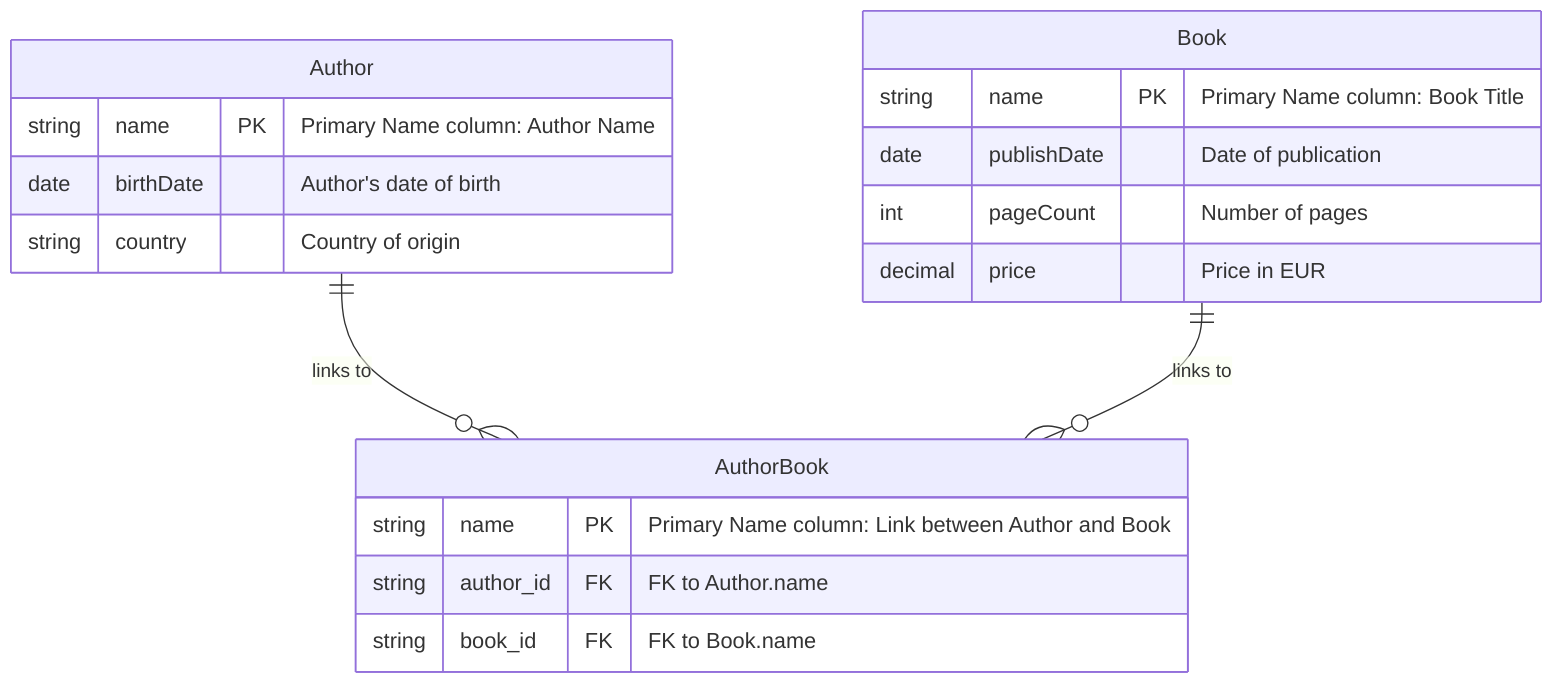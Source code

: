 erDiagram
    Author {
        string name PK "Primary Name column: Author Name"
        date birthDate "Author's date of birth"
        string country "Country of origin"
    }

    Book {
        string name PK "Primary Name column: Book Title"
        date publishDate "Date of publication"
        int pageCount "Number of pages"
        decimal price "Price in EUR"
    }

    AuthorBook {
        string name PK "Primary Name column: Link between Author and Book"
        string author_id FK "FK to Author.name"
        string book_id FK "FK to Book.name"
    }

    Author ||--o{ AuthorBook : "links to"
    Book   ||--o{ AuthorBook : "links to"